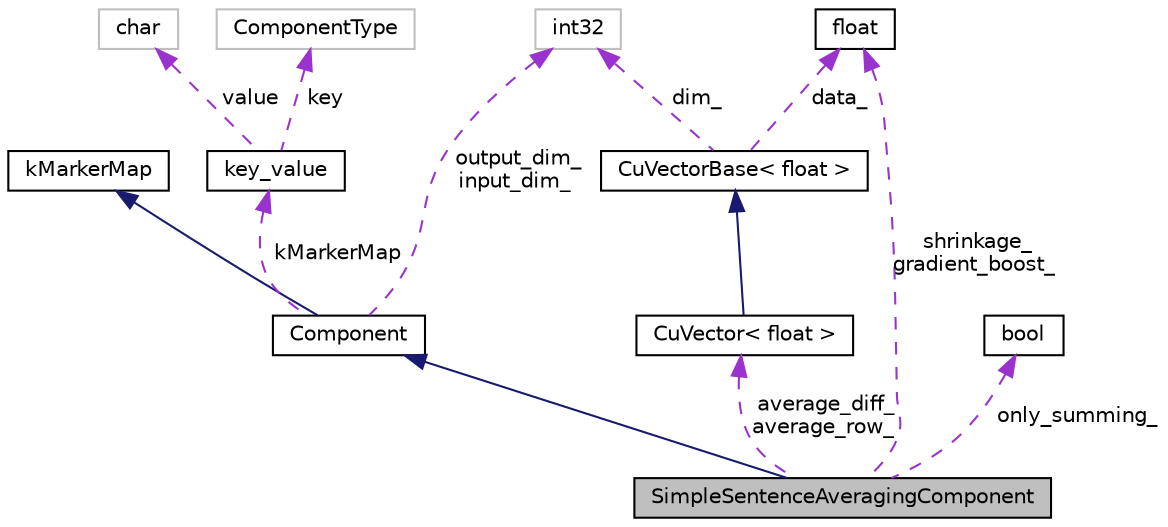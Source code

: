 digraph "SimpleSentenceAveragingComponent"
{
  edge [fontname="Helvetica",fontsize="10",labelfontname="Helvetica",labelfontsize="10"];
  node [fontname="Helvetica",fontsize="10",shape=record];
  Node3 [label="SimpleSentenceAveragingComponent",height=0.2,width=0.4,color="black", fillcolor="grey75", style="filled", fontcolor="black"];
  Node4 -> Node3 [dir="back",color="midnightblue",fontsize="10",style="solid",fontname="Helvetica"];
  Node4 [label="Component",height=0.2,width=0.4,color="black", fillcolor="white", style="filled",URL="$structkaldi_1_1nnet1_1_1Component.html",tooltip="Abstract class, building block of the network. "];
  Node5 -> Node4 [dir="back",color="midnightblue",fontsize="10",style="solid",fontname="Helvetica"];
  Node5 [label="kMarkerMap",height=0.2,width=0.4,color="black", fillcolor="white", style="filled",URL="$classkMarkerMap.html"];
  Node6 -> Node4 [dir="back",color="darkorchid3",fontsize="10",style="dashed",label=" kMarkerMap" ,fontname="Helvetica"];
  Node6 [label="key_value",height=0.2,width=0.4,color="black", fillcolor="white", style="filled",URL="$structkaldi_1_1nnet1_1_1Component_1_1key__value.html",tooltip="A pair of type and marker,. "];
  Node7 -> Node6 [dir="back",color="darkorchid3",fontsize="10",style="dashed",label=" value" ,fontname="Helvetica"];
  Node7 [label="char",height=0.2,width=0.4,color="grey75", fillcolor="white", style="filled"];
  Node8 -> Node6 [dir="back",color="darkorchid3",fontsize="10",style="dashed",label=" key" ,fontname="Helvetica"];
  Node8 [label="ComponentType",height=0.2,width=0.4,color="grey75", fillcolor="white", style="filled"];
  Node9 -> Node4 [dir="back",color="darkorchid3",fontsize="10",style="dashed",label=" output_dim_\ninput_dim_" ,fontname="Helvetica"];
  Node9 [label="int32",height=0.2,width=0.4,color="grey75", fillcolor="white", style="filled"];
  Node10 -> Node3 [dir="back",color="darkorchid3",fontsize="10",style="dashed",label=" shrinkage_\ngradient_boost_" ,fontname="Helvetica"];
  Node10 [label="float",height=0.2,width=0.4,color="black", fillcolor="white", style="filled",URL="$classfloat.html"];
  Node11 -> Node3 [dir="back",color="darkorchid3",fontsize="10",style="dashed",label=" only_summing_" ,fontname="Helvetica"];
  Node11 [label="bool",height=0.2,width=0.4,color="black", fillcolor="white", style="filled",URL="$classbool.html"];
  Node12 -> Node3 [dir="back",color="darkorchid3",fontsize="10",style="dashed",label=" average_diff_\naverage_row_" ,fontname="Helvetica"];
  Node12 [label="CuVector\< float \>",height=0.2,width=0.4,color="black", fillcolor="white", style="filled",URL="$classkaldi_1_1CuVector.html"];
  Node13 -> Node12 [dir="back",color="midnightblue",fontsize="10",style="solid",fontname="Helvetica"];
  Node13 [label="CuVectorBase\< float \>",height=0.2,width=0.4,color="black", fillcolor="white", style="filled",URL="$classkaldi_1_1CuVectorBase.html"];
  Node10 -> Node13 [dir="back",color="darkorchid3",fontsize="10",style="dashed",label=" data_" ,fontname="Helvetica"];
  Node9 -> Node13 [dir="back",color="darkorchid3",fontsize="10",style="dashed",label=" dim_" ,fontname="Helvetica"];
}
